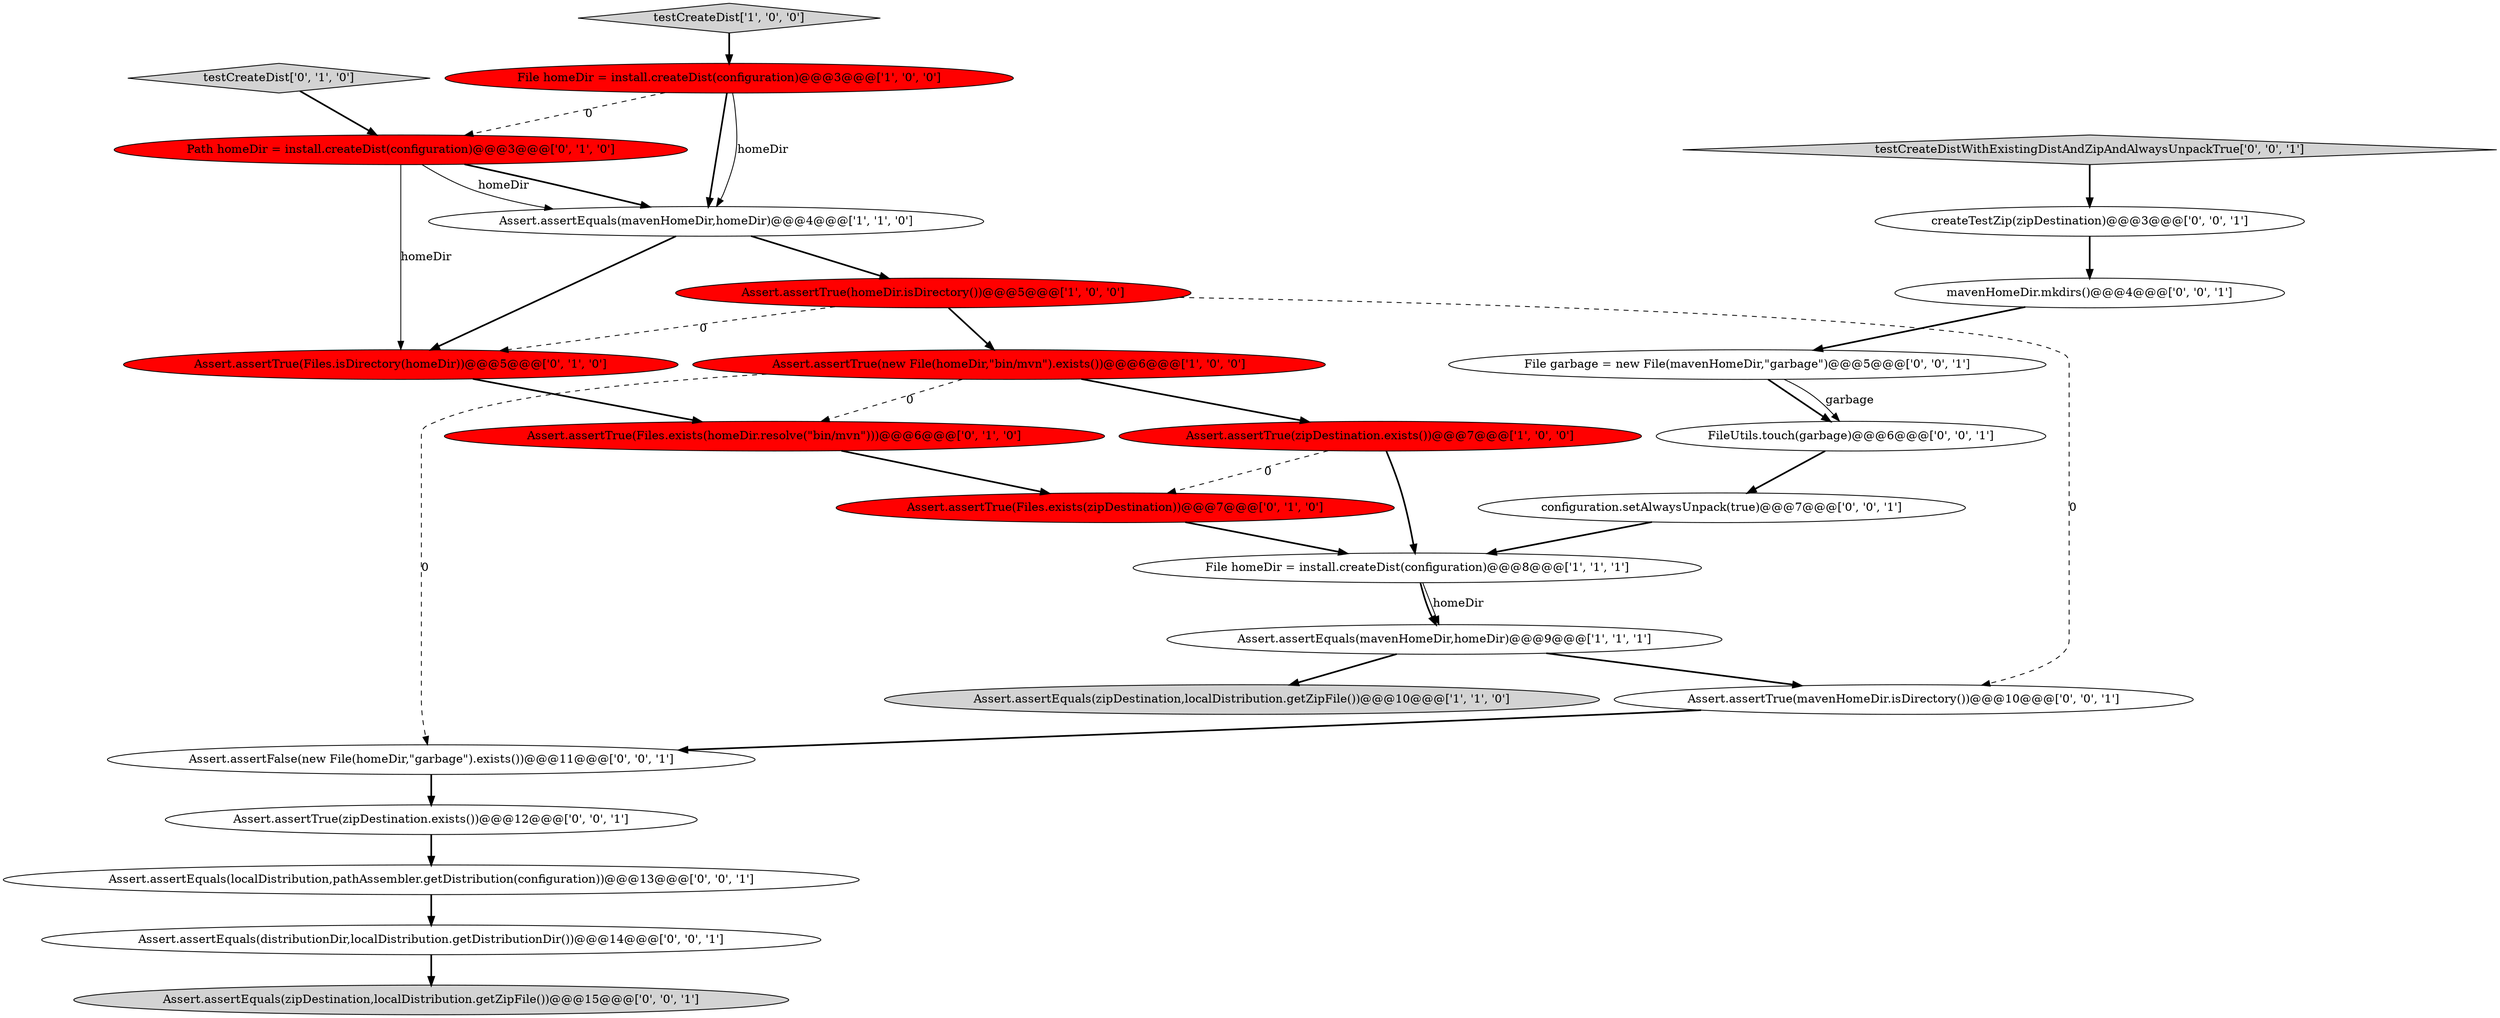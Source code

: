 digraph {
10 [style = filled, label = "Assert.assertTrue(Files.exists(zipDestination))@@@7@@@['0', '1', '0']", fillcolor = red, shape = ellipse image = "AAA1AAABBB2BBB"];
11 [style = filled, label = "Path homeDir = install.createDist(configuration)@@@3@@@['0', '1', '0']", fillcolor = red, shape = ellipse image = "AAA1AAABBB2BBB"];
1 [style = filled, label = "Assert.assertTrue(new File(homeDir,\"bin/mvn\").exists())@@@6@@@['1', '0', '0']", fillcolor = red, shape = ellipse image = "AAA1AAABBB1BBB"];
19 [style = filled, label = "Assert.assertTrue(mavenHomeDir.isDirectory())@@@10@@@['0', '0', '1']", fillcolor = white, shape = ellipse image = "AAA0AAABBB3BBB"];
9 [style = filled, label = "Assert.assertTrue(Files.exists(homeDir.resolve(\"bin/mvn\")))@@@6@@@['0', '1', '0']", fillcolor = red, shape = ellipse image = "AAA1AAABBB2BBB"];
7 [style = filled, label = "Assert.assertEquals(zipDestination,localDistribution.getZipFile())@@@10@@@['1', '1', '0']", fillcolor = lightgray, shape = ellipse image = "AAA0AAABBB1BBB"];
13 [style = filled, label = "Assert.assertTrue(Files.isDirectory(homeDir))@@@5@@@['0', '1', '0']", fillcolor = red, shape = ellipse image = "AAA1AAABBB2BBB"];
15 [style = filled, label = "mavenHomeDir.mkdirs()@@@4@@@['0', '0', '1']", fillcolor = white, shape = ellipse image = "AAA0AAABBB3BBB"];
18 [style = filled, label = "createTestZip(zipDestination)@@@3@@@['0', '0', '1']", fillcolor = white, shape = ellipse image = "AAA0AAABBB3BBB"];
12 [style = filled, label = "testCreateDist['0', '1', '0']", fillcolor = lightgray, shape = diamond image = "AAA0AAABBB2BBB"];
23 [style = filled, label = "File garbage = new File(mavenHomeDir,\"garbage\")@@@5@@@['0', '0', '1']", fillcolor = white, shape = ellipse image = "AAA0AAABBB3BBB"];
16 [style = filled, label = "testCreateDistWithExistingDistAndZipAndAlwaysUnpackTrue['0', '0', '1']", fillcolor = lightgray, shape = diamond image = "AAA0AAABBB3BBB"];
21 [style = filled, label = "FileUtils.touch(garbage)@@@6@@@['0', '0', '1']", fillcolor = white, shape = ellipse image = "AAA0AAABBB3BBB"];
22 [style = filled, label = "Assert.assertEquals(distributionDir,localDistribution.getDistributionDir())@@@14@@@['0', '0', '1']", fillcolor = white, shape = ellipse image = "AAA0AAABBB3BBB"];
6 [style = filled, label = "testCreateDist['1', '0', '0']", fillcolor = lightgray, shape = diamond image = "AAA0AAABBB1BBB"];
25 [style = filled, label = "Assert.assertEquals(zipDestination,localDistribution.getZipFile())@@@15@@@['0', '0', '1']", fillcolor = lightgray, shape = ellipse image = "AAA0AAABBB3BBB"];
3 [style = filled, label = "Assert.assertTrue(homeDir.isDirectory())@@@5@@@['1', '0', '0']", fillcolor = red, shape = ellipse image = "AAA1AAABBB1BBB"];
14 [style = filled, label = "configuration.setAlwaysUnpack(true)@@@7@@@['0', '0', '1']", fillcolor = white, shape = ellipse image = "AAA0AAABBB3BBB"];
20 [style = filled, label = "Assert.assertTrue(zipDestination.exists())@@@12@@@['0', '0', '1']", fillcolor = white, shape = ellipse image = "AAA0AAABBB3BBB"];
24 [style = filled, label = "Assert.assertFalse(new File(homeDir,\"garbage\").exists())@@@11@@@['0', '0', '1']", fillcolor = white, shape = ellipse image = "AAA0AAABBB3BBB"];
2 [style = filled, label = "File homeDir = install.createDist(configuration)@@@8@@@['1', '1', '1']", fillcolor = white, shape = ellipse image = "AAA0AAABBB1BBB"];
17 [style = filled, label = "Assert.assertEquals(localDistribution,pathAssembler.getDistribution(configuration))@@@13@@@['0', '0', '1']", fillcolor = white, shape = ellipse image = "AAA0AAABBB3BBB"];
8 [style = filled, label = "Assert.assertEquals(mavenHomeDir,homeDir)@@@9@@@['1', '1', '1']", fillcolor = white, shape = ellipse image = "AAA0AAABBB1BBB"];
0 [style = filled, label = "Assert.assertEquals(mavenHomeDir,homeDir)@@@4@@@['1', '1', '0']", fillcolor = white, shape = ellipse image = "AAA0AAABBB1BBB"];
5 [style = filled, label = "File homeDir = install.createDist(configuration)@@@3@@@['1', '0', '0']", fillcolor = red, shape = ellipse image = "AAA1AAABBB1BBB"];
4 [style = filled, label = "Assert.assertTrue(zipDestination.exists())@@@7@@@['1', '0', '0']", fillcolor = red, shape = ellipse image = "AAA1AAABBB1BBB"];
0->3 [style = bold, label=""];
15->23 [style = bold, label=""];
22->25 [style = bold, label=""];
1->4 [style = bold, label=""];
20->17 [style = bold, label=""];
16->18 [style = bold, label=""];
0->13 [style = bold, label=""];
2->8 [style = solid, label="homeDir"];
3->1 [style = bold, label=""];
8->19 [style = bold, label=""];
12->11 [style = bold, label=""];
18->15 [style = bold, label=""];
1->9 [style = dashed, label="0"];
4->2 [style = bold, label=""];
9->10 [style = bold, label=""];
17->22 [style = bold, label=""];
3->13 [style = dashed, label="0"];
8->7 [style = bold, label=""];
19->24 [style = bold, label=""];
3->19 [style = dashed, label="0"];
24->20 [style = bold, label=""];
11->13 [style = solid, label="homeDir"];
6->5 [style = bold, label=""];
11->0 [style = bold, label=""];
5->0 [style = bold, label=""];
23->21 [style = bold, label=""];
5->11 [style = dashed, label="0"];
1->24 [style = dashed, label="0"];
10->2 [style = bold, label=""];
11->0 [style = solid, label="homeDir"];
14->2 [style = bold, label=""];
13->9 [style = bold, label=""];
4->10 [style = dashed, label="0"];
5->0 [style = solid, label="homeDir"];
2->8 [style = bold, label=""];
21->14 [style = bold, label=""];
23->21 [style = solid, label="garbage"];
}
